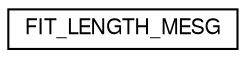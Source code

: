 digraph "Graphical Class Hierarchy"
{
  edge [fontname="FreeSans",fontsize="10",labelfontname="FreeSans",labelfontsize="10"];
  node [fontname="FreeSans",fontsize="10",shape=record];
  rankdir="LR";
  Node1 [label="FIT_LENGTH_MESG",height=0.2,width=0.4,color="black", fillcolor="white", style="filled",URL="$struct_f_i_t___l_e_n_g_t_h___m_e_s_g.html"];
}
